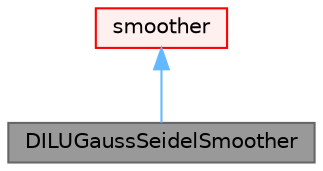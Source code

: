 digraph "DILUGaussSeidelSmoother"
{
 // LATEX_PDF_SIZE
  bgcolor="transparent";
  edge [fontname=Helvetica,fontsize=10,labelfontname=Helvetica,labelfontsize=10];
  node [fontname=Helvetica,fontsize=10,shape=box,height=0.2,width=0.4];
  Node1 [id="Node000001",label="DILUGaussSeidelSmoother",height=0.2,width=0.4,color="gray40", fillcolor="grey60", style="filled", fontcolor="black",tooltip="Combined DILU/GaussSeidel smoother for asymmetric matrices in which DILU smoothing is followed by Gau..."];
  Node2 -> Node1 [id="edge1_Node000001_Node000002",dir="back",color="steelblue1",style="solid",tooltip=" "];
  Node2 [id="Node000002",label="smoother",height=0.2,width=0.4,color="red", fillcolor="#FFF0F0", style="filled",URL="$classFoam_1_1lduMatrix_1_1smoother.html",tooltip=" "];
}
